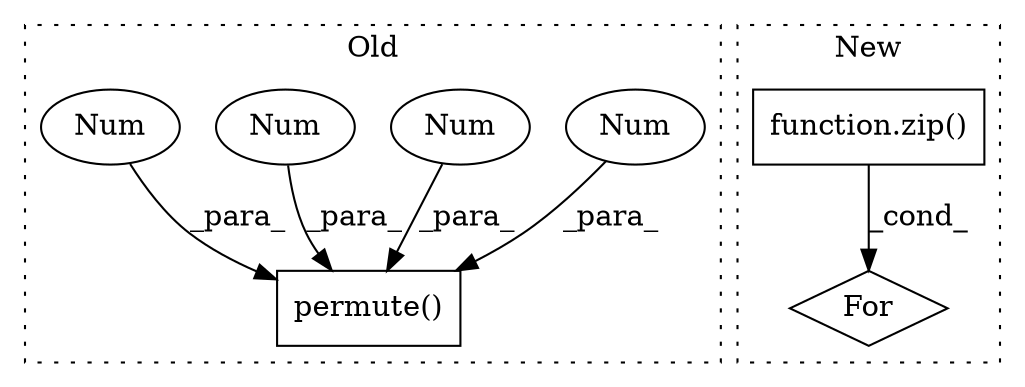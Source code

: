digraph G {
subgraph cluster0 {
1 [label="permute()" a="75" s="2014,2074" l="44,1" shape="box"];
3 [label="Num" a="76" s="2073" l="1" shape="ellipse"];
4 [label="Num" a="76" s="2061" l="1" shape="ellipse"];
6 [label="Num" a="76" s="2067" l="1" shape="ellipse"];
7 [label="Num" a="76" s="2058" l="1" shape="ellipse"];
label = "Old";
style="dotted";
}
subgraph cluster1 {
2 [label="function.zip()" a="75" s="2050,2067" l="4,1" shape="box"];
5 [label="For" a="107" s="2034,2068" l="4,10" shape="diamond"];
label = "New";
style="dotted";
}
2 -> 5 [label="_cond_"];
3 -> 1 [label="_para_"];
4 -> 1 [label="_para_"];
6 -> 1 [label="_para_"];
7 -> 1 [label="_para_"];
}